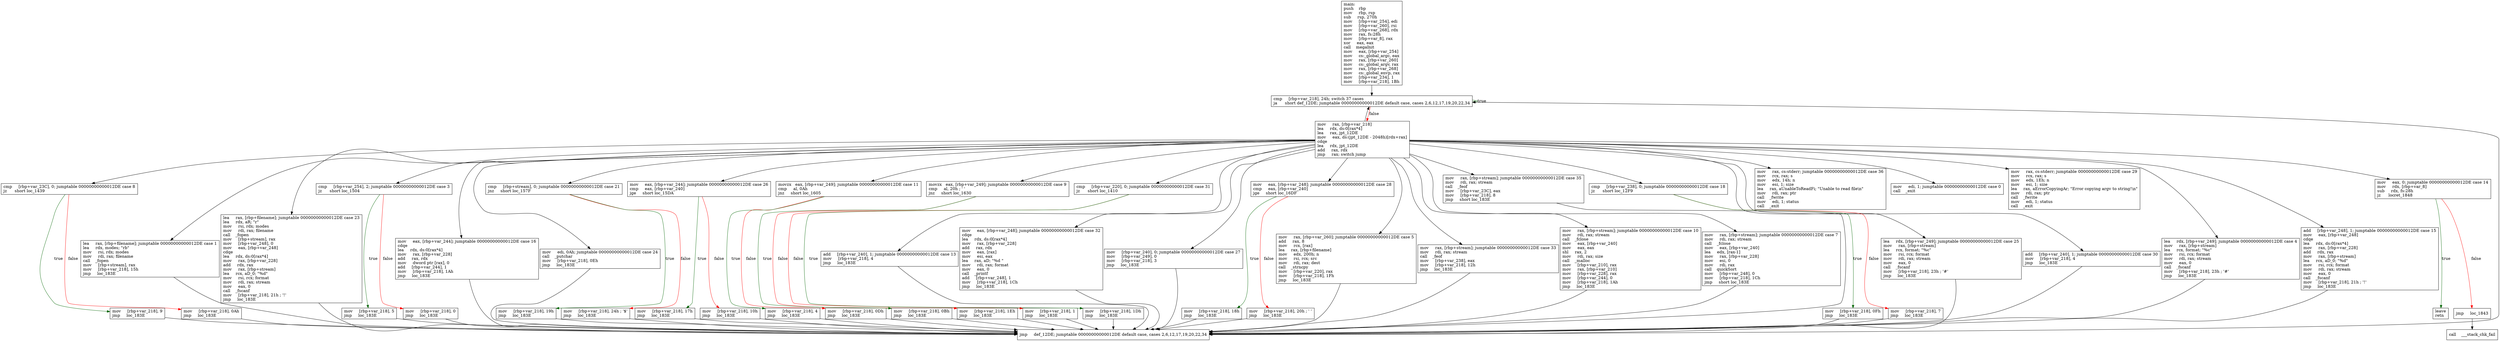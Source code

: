 digraph "main" {
	graph [
	];
	node [
		shape = "box"
	];
	edge [
	];
	"0" [
		label = "main:\lpush    rbp\lmov     rbp, rsp\lsub     rsp, 270h\lmov     [rbp+var_254], edi\lmov     [rbp+var_260], rsi\lmov     [rbp+var_268], rdx\lmov     rax, fs:28h\lmov     [rbp+var_8], rax\lxor     eax, eax\lcall    megaInit\lmov     eax, [rbp+var_254]\lmov     cs:_global_argc, eax\lmov     rax, [rbp+var_260]\lmov     cs:_global_argv, rax\lmov     rax, [rbp+var_268]\lmov     cs:_global_envp, rax\lmov     [rbp+var_234], 1\lmov     [rbp+var_218], 1Bh\l"
	];
	"1" [
		label = "cmp     [rbp+var_218], 24h; switch 37 cases\lja      short def_12DE; jumptable 00000000000012DE default case, cases 2,6,12,17,19,20,22,34\l"
	];
	"2" [
		label = "mov     rax, [rbp+var_218]\llea     rdx, ds:0[rax*4]\llea     rax, jpt_12DE\lmov     eax, ds:(jpt_12DE - 2048h)[rdx+rax]\lcdqe\llea     rdx, jpt_12DE\ladd     rax, rdx\ljmp     rax; switch jump\l"
	];
	"3" [
		label = "cmp     [rbp+var_238], 0; jumptable 00000000000012DE case 18\ljz      short loc_12F9\l"
	];
	"4" [
		label = "mov     [rbp+var_218], 7\ljmp     loc_183E\l"
	];
	"5" [
		label = "mov     [rbp+var_218], 0Fh\ljmp     loc_183E\l"
	];
	"6" [
		label = "lea     rdx, [rbp+var_249]; jumptable 00000000000012DE case 25\lmov     rax, [rbp+stream]\llea     rcx, format; \"%c\"\lmov     rsi, rcx; format\lmov     rdi, rax; stream\lmov     eax, 0\lcall    _fscanf\lmov     [rbp+var_218], 23h ; '#'\ljmp     loc_183E\l"
	];
	"7" [
		label = "lea     rdx, [rbp+var_249]; jumptable 00000000000012DE case 4\lmov     rax, [rbp+stream]\llea     rcx, format; \"%c\"\lmov     rsi, rcx; format\lmov     rdi, rax; stream\lmov     eax, 0\lcall    _fscanf\lmov     [rbp+var_218], 23h ; '#'\ljmp     loc_183E\l"
	];
	"8" [
		label = "add     [rbp+var_240], 1; jumptable 00000000000012DE case 30\lmov     [rbp+var_218], 4\ljmp     loc_183E\l"
	];
	"9" [
		label = "mov     eax, 0; jumptable 00000000000012DE case 14\lmov     rdx, [rbp+var_8]\lsub     rdx, fs:28h\ljz      locret_1848\l"
	];
	"10" [
		label = "jmp     loc_1843\l"
	];
	"11" [
		label = "add     [rbp+var_248], 1; jumptable 00000000000012DE case 15\lmov     eax, [rbp+var_248]\lcdqe\llea     rdx, ds:0[rax*4]\lmov     rax, [rbp+var_228]\ladd     rdx, rax\lmov     rax, [rbp+stream]\llea     rcx, aD_0; \"%d\"\lmov     rsi, rcx; format\lmov     rdi, rax; stream\lmov     eax, 0\lcall    _fscanf\lmov     [rbp+var_218], 21h ; '!'\ljmp     loc_183E\l"
	];
	"12" [
		label = "cmp     [rbp+var_220], 0; jumptable 00000000000012DE case 31\ljz      short loc_1410\l"
	];
	"13" [
		label = "mov     [rbp+var_218], 1\ljmp     loc_183E\l"
	];
	"14" [
		label = "mov     [rbp+var_218], 1Dh\ljmp     loc_183E\l"
	];
	"15" [
		label = "cmp     [rbp+var_23C], 0; jumptable 00000000000012DE case 8\ljz      short loc_1439\l"
	];
	"16" [
		label = "mov     [rbp+var_218], 0Ah\ljmp     loc_183E\l"
	];
	"17" [
		label = "mov     [rbp+var_218], 9\ljmp     loc_183E\l"
	];
	"18" [
		label = "lea     rax, [rbp+filename]; jumptable 00000000000012DE case 1\llea     rdx, modes; \"rb\"\lmov     rsi, rdx; modes\lmov     rdi, rax; filename\lcall    _fopen\lmov     [rbp+stream], rax\lmov     [rbp+var_218], 15h\ljmp     loc_183E\l"
	];
	"19" [
		label = "lea     rax, [rbp+filename]; jumptable 00000000000012DE case 23\llea     rdx, aR; \"r\"\lmov     rsi, rdx; modes\lmov     rdi, rax; filename\lcall    _fopen\lmov     [rbp+stream], rax\lmov     [rbp+var_248], 0\lmov     eax, [rbp+var_248]\lcdqe\llea     rdx, ds:0[rax*4]\lmov     rax, [rbp+var_228]\ladd     rdx, rax\lmov     rax, [rbp+stream]\llea     rcx, aD_0; \"%d\"\lmov     rsi, rcx; format\lmov     rdi, rax; stream\lmov     eax, 0\lcall    _fscanf\lmov     [rbp+var_218], 21h ; '!'\ljmp     loc_183E\l"
	];
	"20" [
		label = "cmp     [rbp+var_254], 2; jumptable 00000000000012DE case 3\ljz      short loc_1504\l"
	];
	"21" [
		label = "mov     [rbp+var_218], 0\ljmp     loc_183E\l"
	];
	"22" [
		label = "mov     [rbp+var_218], 5\ljmp     loc_183E\l"
	];
	"23" [
		label = "mov     eax, [rbp+var_244]; jumptable 00000000000012DE case 16\lcdqe\llea     rdx, ds:0[rax*4]\lmov     rax, [rbp+var_228]\ladd     rax, rdx\lmov     dword ptr [rax], 0\ladd     [rbp+var_244], 1\lmov     [rbp+var_218], 1Ah\ljmp     loc_183E\l"
	];
	"24" [
		label = "mov     edi, 0Ah; jumptable 00000000000012DE case 24\lcall    _putchar\lmov     [rbp+var_218], 0Eh\ljmp     loc_183E\l"
	];
	"25" [
		label = "cmp     [rbp+stream], 0; jumptable 00000000000012DE case 21\ljnz     short loc_157F\l"
	];
	"26" [
		label = "mov     [rbp+var_218], 24h ; '$'\ljmp     loc_183E\l"
	];
	"27" [
		label = "mov     [rbp+var_218], 19h\ljmp     loc_183E\l"
	];
	"28" [
		label = "mov     rax, cs:stderr; jumptable 00000000000012DE case 36\lmov     rcx, rax; s\lmov     edx, 14h; n\lmov     esi, 1; size\llea     rax, aUnableToReadFi; \"Unable to read file\\n\"\lmov     rdi, rax; ptr\lcall    _fwrite\lmov     edi, 1; status\lcall    _exit\l"
	];
	"29" [
		label = "mov     eax, [rbp+var_244]; jumptable 00000000000012DE case 26\lcmp     eax, [rbp+var_240]\ljge     short loc_15DA\l"
	];
	"30" [
		label = "mov     [rbp+var_218], 10h\ljmp     loc_183E\l"
	];
	"31" [
		label = "mov     [rbp+var_218], 17h\ljmp     loc_183E\l"
	];
	"32" [
		label = "movzx   eax, [rbp+var_249]; jumptable 00000000000012DE case 11\lcmp     al, 0Ah\ljnz     short loc_1605\l"
	];
	"33" [
		label = "mov     [rbp+var_218], 0Dh\ljmp     loc_183E\l"
	];
	"34" [
		label = "mov     [rbp+var_218], 4\ljmp     loc_183E\l"
	];
	"35" [
		label = "movzx   eax, [rbp+var_249]; jumptable 00000000000012DE case 9\lcmp     al, 20h ; ' '\ljnz     short loc_1630\l"
	];
	"36" [
		label = "mov     [rbp+var_218], 1Eh\ljmp     loc_183E\l"
	];
	"37" [
		label = "mov     [rbp+var_218], 0Bh\ljmp     loc_183E\l"
	];
	"38" [
		label = "add     [rbp+var_240], 1; jumptable 00000000000012DE case 13\lmov     [rbp+var_218], 4\ljmp     loc_183E\l"
	];
	"39" [
		label = "mov     eax, [rbp+var_248]; jumptable 00000000000012DE case 32\lcdqe\llea     rdx, ds:0[rax*4]\lmov     rax, [rbp+var_228]\ladd     rax, rdx\lmov     eax, [rax]\lmov     esi, eax\llea     rax, aD; \"%d \"\lmov     rdi, rax; format\lmov     eax, 0\lcall    _printf\ladd     [rbp+var_248], 1\lmov     [rbp+var_218], 1Ch\ljmp     loc_183E\l"
	];
	"40" [
		label = "mov     [rbp+var_240], 0; jumptable 00000000000012DE case 27\lmov     [rbp+var_249], 0\lmov     [rbp+var_218], 3\ljmp     loc_183E\l"
	];
	"41" [
		label = "mov     eax, [rbp+var_248]; jumptable 00000000000012DE case 28\lcmp     eax, [rbp+var_240]\ljge     short loc_16DF\l"
	];
	"42" [
		label = "mov     [rbp+var_218], 20h ; ' '\ljmp     loc_183E\l"
	];
	"43" [
		label = "mov     [rbp+var_218], 18h\ljmp     loc_183E\l"
	];
	"44" [
		label = "mov     rax, [rbp+var_260]; jumptable 00000000000012DE case 5\ladd     rax, 8\lmov     rcx, [rax]\llea     rax, [rbp+filename]\lmov     edx, 200h; n\lmov     rsi, rcx; src\lmov     rdi, rax; dest\lcall    _strncpy\lmov     [rbp+var_220], rax\lmov     [rbp+var_218], 1Fh\ljmp     loc_183E\l"
	];
	"45" [
		label = "mov     rax, [rbp+stream]; jumptable 00000000000012DE case 33\lmov     rdi, rax; stream\lcall    _feof\lmov     [rbp+var_238], eax\lmov     [rbp+var_218], 12h\ljmp     loc_183E\l"
	];
	"46" [
		label = "mov     rax, [rbp+stream]; jumptable 00000000000012DE case 10\lmov     rdi, rax; stream\lcall    _fclose\lmov     eax, [rbp+var_240]\lmov     eax, eax\lshl     rax, 2\lmov     rdi, rax; size\lcall    _malloc\lmov     [rbp+var_210], rax\lmov     rax, [rbp+var_210]\lmov     [rbp+var_228], rax\lmov     [rbp+var_244], 0\lmov     [rbp+var_218], 1Ah\ljmp     loc_183E\l"
	];
	"47" [
		label = "mov     edi, 1; jumptable 00000000000012DE case 0\lcall    _exit\l"
	];
	"48" [
		label = "mov     rax, [rbp+stream]; jumptable 00000000000012DE case 7\lmov     rdi, rax; stream\lcall    _fclose\lmov     eax, [rbp+var_240]\llea     edx, [rax-1]\lmov     rax, [rbp+var_228]\lmov     esi, 0\lmov     rdi, rax\lcall    quickSort\lmov     [rbp+var_248], 0\lmov     [rbp+var_218], 1Ch\ljmp     short loc_183E\l"
	];
	"49" [
		label = "mov     rax, [rbp+stream]; jumptable 00000000000012DE case 35\lmov     rdi, rax; stream\lcall    _feof\lmov     [rbp+var_23C], eax\lmov     [rbp+var_218], 8\ljmp     short loc_183E\l"
	];
	"50" [
		label = "mov     rax, cs:stderr; jumptable 00000000000012DE case 29\lmov     rcx, rax; s\lmov     edx, 1Eh; n\lmov     esi, 1; size\llea     rax, aErrorCopyingAr; \"Error copying argv to string!\\n\"\lmov     rdi, rax; ptr\lcall    _fwrite\lmov     edi, 1; status\lcall    _exit\l"
	];
	"51" [
		label = "jmp     def_12DE; jumptable 00000000000012DE default case, cases 2,6,12,17,19,20,22,34\l"
	];
	"52" [
		label = "call    ___stack_chk_fail\l"
	];
	"53" [
		label = "leave\lretn\l"
	];
// node 0
	"0" -> "1" [ ];
// node 1
	"1" -> "2" [ label = "false", color = red ];
	"1" -> "1" [ label = "true", color = darkgreen ];
// node 2
	"2" -> "1" [ ];
	"2" -> "3" [ ];
	"2" -> "6" [ ];
	"2" -> "7" [ ];
	"2" -> "8" [ ];
	"2" -> "9" [ ];
	"2" -> "11" [ ];
	"2" -> "12" [ ];
	"2" -> "15" [ ];
	"2" -> "18" [ ];
	"2" -> "19" [ ];
	"2" -> "20" [ ];
	"2" -> "23" [ ];
	"2" -> "24" [ ];
	"2" -> "25" [ ];
	"2" -> "28" [ ];
	"2" -> "29" [ ];
	"2" -> "32" [ ];
	"2" -> "35" [ ];
	"2" -> "38" [ ];
	"2" -> "39" [ ];
	"2" -> "40" [ ];
	"2" -> "41" [ ];
	"2" -> "44" [ ];
	"2" -> "45" [ ];
	"2" -> "46" [ ];
	"2" -> "47" [ ];
	"2" -> "48" [ ];
	"2" -> "49" [ ];
	"2" -> "50" [ ];
// node 3
	"3" -> "4" [ label = "false", color = red ];
	"3" -> "5" [ label = "true", color = darkgreen ];
// node 4
	"4" -> "51" [ ];
// node 5
	"5" -> "51" [ ];
// node 6
	"6" -> "51" [ ];
// node 7
	"7" -> "51" [ ];
// node 8
	"8" -> "51" [ ];
// node 9
	"9" -> "10" [ label = "false", color = red ];
	"9" -> "53" [ label = "true", color = darkgreen ];
// node 10
	"10" -> "52" [ ];
// node 11
	"11" -> "51" [ ];
// node 12
	"12" -> "13" [ label = "false", color = red ];
	"12" -> "14" [ label = "true", color = darkgreen ];
// node 13
	"13" -> "51" [ ];
// node 14
	"14" -> "51" [ ];
// node 15
	"15" -> "16" [ label = "false", color = red ];
	"15" -> "17" [ label = "true", color = darkgreen ];
// node 16
	"16" -> "51" [ ];
// node 17
	"17" -> "51" [ ];
// node 18
	"18" -> "51" [ ];
// node 19
	"19" -> "51" [ ];
// node 20
	"20" -> "21" [ label = "false", color = red ];
	"20" -> "22" [ label = "true", color = darkgreen ];
// node 21
	"21" -> "51" [ ];
// node 22
	"22" -> "51" [ ];
// node 23
	"23" -> "51" [ ];
// node 24
	"24" -> "51" [ ];
// node 25
	"25" -> "26" [ label = "false", color = red ];
	"25" -> "27" [ label = "true", color = darkgreen ];
// node 26
	"26" -> "51" [ ];
// node 27
	"27" -> "51" [ ];
// node 28
// node 29
	"29" -> "30" [ label = "false", color = red ];
	"29" -> "31" [ label = "true", color = darkgreen ];
// node 30
	"30" -> "51" [ ];
// node 31
	"31" -> "51" [ ];
// node 32
	"32" -> "33" [ label = "false", color = red ];
	"32" -> "34" [ label = "true", color = darkgreen ];
// node 33
	"33" -> "51" [ ];
// node 34
	"34" -> "51" [ ];
// node 35
	"35" -> "36" [ label = "false", color = red ];
	"35" -> "37" [ label = "true", color = darkgreen ];
// node 36
	"36" -> "51" [ ];
// node 37
	"37" -> "51" [ ];
// node 38
	"38" -> "51" [ ];
// node 39
	"39" -> "51" [ ];
// node 40
	"40" -> "51" [ ];
// node 41
	"41" -> "42" [ label = "false", color = red ];
	"41" -> "43" [ label = "true", color = darkgreen ];
// node 42
	"42" -> "51" [ ];
// node 43
	"43" -> "51" [ ];
// node 44
	"44" -> "51" [ ];
// node 45
	"45" -> "51" [ ];
// node 46
	"46" -> "51" [ ];
// node 47
// node 48
	"48" -> "51" [ ];
// node 49
	"49" -> "51" [ ];
// node 50
// node 51
	"51" -> "1" [ ];
// node 52
// node 53
}
